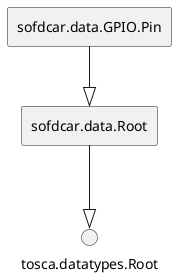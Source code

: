 @startuml
skinparam componentStyle rectangle


rectangle "sofdcar.data.Root"

rectangle "sofdcar.data.GPIO.Pin"


"sofdcar.data.Root" --|> "tosca.datatypes.Root"

"sofdcar.data.GPIO.Pin" --|> "sofdcar.data.Root"

@enduml